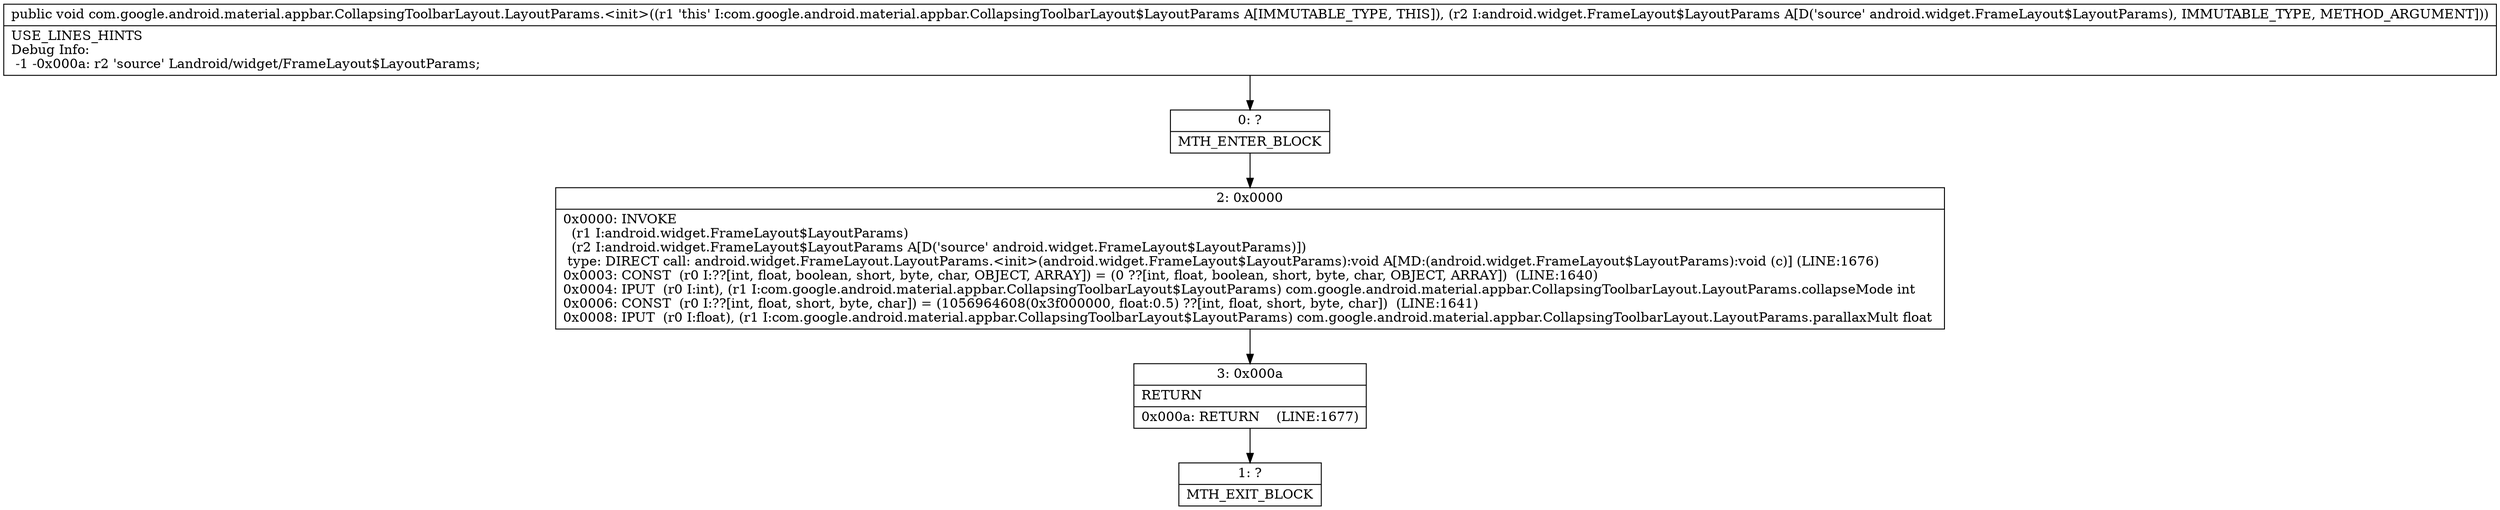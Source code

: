 digraph "CFG forcom.google.android.material.appbar.CollapsingToolbarLayout.LayoutParams.\<init\>(Landroid\/widget\/FrameLayout$LayoutParams;)V" {
Node_0 [shape=record,label="{0\:\ ?|MTH_ENTER_BLOCK\l}"];
Node_2 [shape=record,label="{2\:\ 0x0000|0x0000: INVOKE  \l  (r1 I:android.widget.FrameLayout$LayoutParams)\l  (r2 I:android.widget.FrameLayout$LayoutParams A[D('source' android.widget.FrameLayout$LayoutParams)])\l type: DIRECT call: android.widget.FrameLayout.LayoutParams.\<init\>(android.widget.FrameLayout$LayoutParams):void A[MD:(android.widget.FrameLayout$LayoutParams):void (c)] (LINE:1676)\l0x0003: CONST  (r0 I:??[int, float, boolean, short, byte, char, OBJECT, ARRAY]) = (0 ??[int, float, boolean, short, byte, char, OBJECT, ARRAY])  (LINE:1640)\l0x0004: IPUT  (r0 I:int), (r1 I:com.google.android.material.appbar.CollapsingToolbarLayout$LayoutParams) com.google.android.material.appbar.CollapsingToolbarLayout.LayoutParams.collapseMode int \l0x0006: CONST  (r0 I:??[int, float, short, byte, char]) = (1056964608(0x3f000000, float:0.5) ??[int, float, short, byte, char])  (LINE:1641)\l0x0008: IPUT  (r0 I:float), (r1 I:com.google.android.material.appbar.CollapsingToolbarLayout$LayoutParams) com.google.android.material.appbar.CollapsingToolbarLayout.LayoutParams.parallaxMult float \l}"];
Node_3 [shape=record,label="{3\:\ 0x000a|RETURN\l|0x000a: RETURN    (LINE:1677)\l}"];
Node_1 [shape=record,label="{1\:\ ?|MTH_EXIT_BLOCK\l}"];
MethodNode[shape=record,label="{public void com.google.android.material.appbar.CollapsingToolbarLayout.LayoutParams.\<init\>((r1 'this' I:com.google.android.material.appbar.CollapsingToolbarLayout$LayoutParams A[IMMUTABLE_TYPE, THIS]), (r2 I:android.widget.FrameLayout$LayoutParams A[D('source' android.widget.FrameLayout$LayoutParams), IMMUTABLE_TYPE, METHOD_ARGUMENT]))  | USE_LINES_HINTS\lDebug Info:\l  \-1 \-0x000a: r2 'source' Landroid\/widget\/FrameLayout$LayoutParams;\l}"];
MethodNode -> Node_0;Node_0 -> Node_2;
Node_2 -> Node_3;
Node_3 -> Node_1;
}

